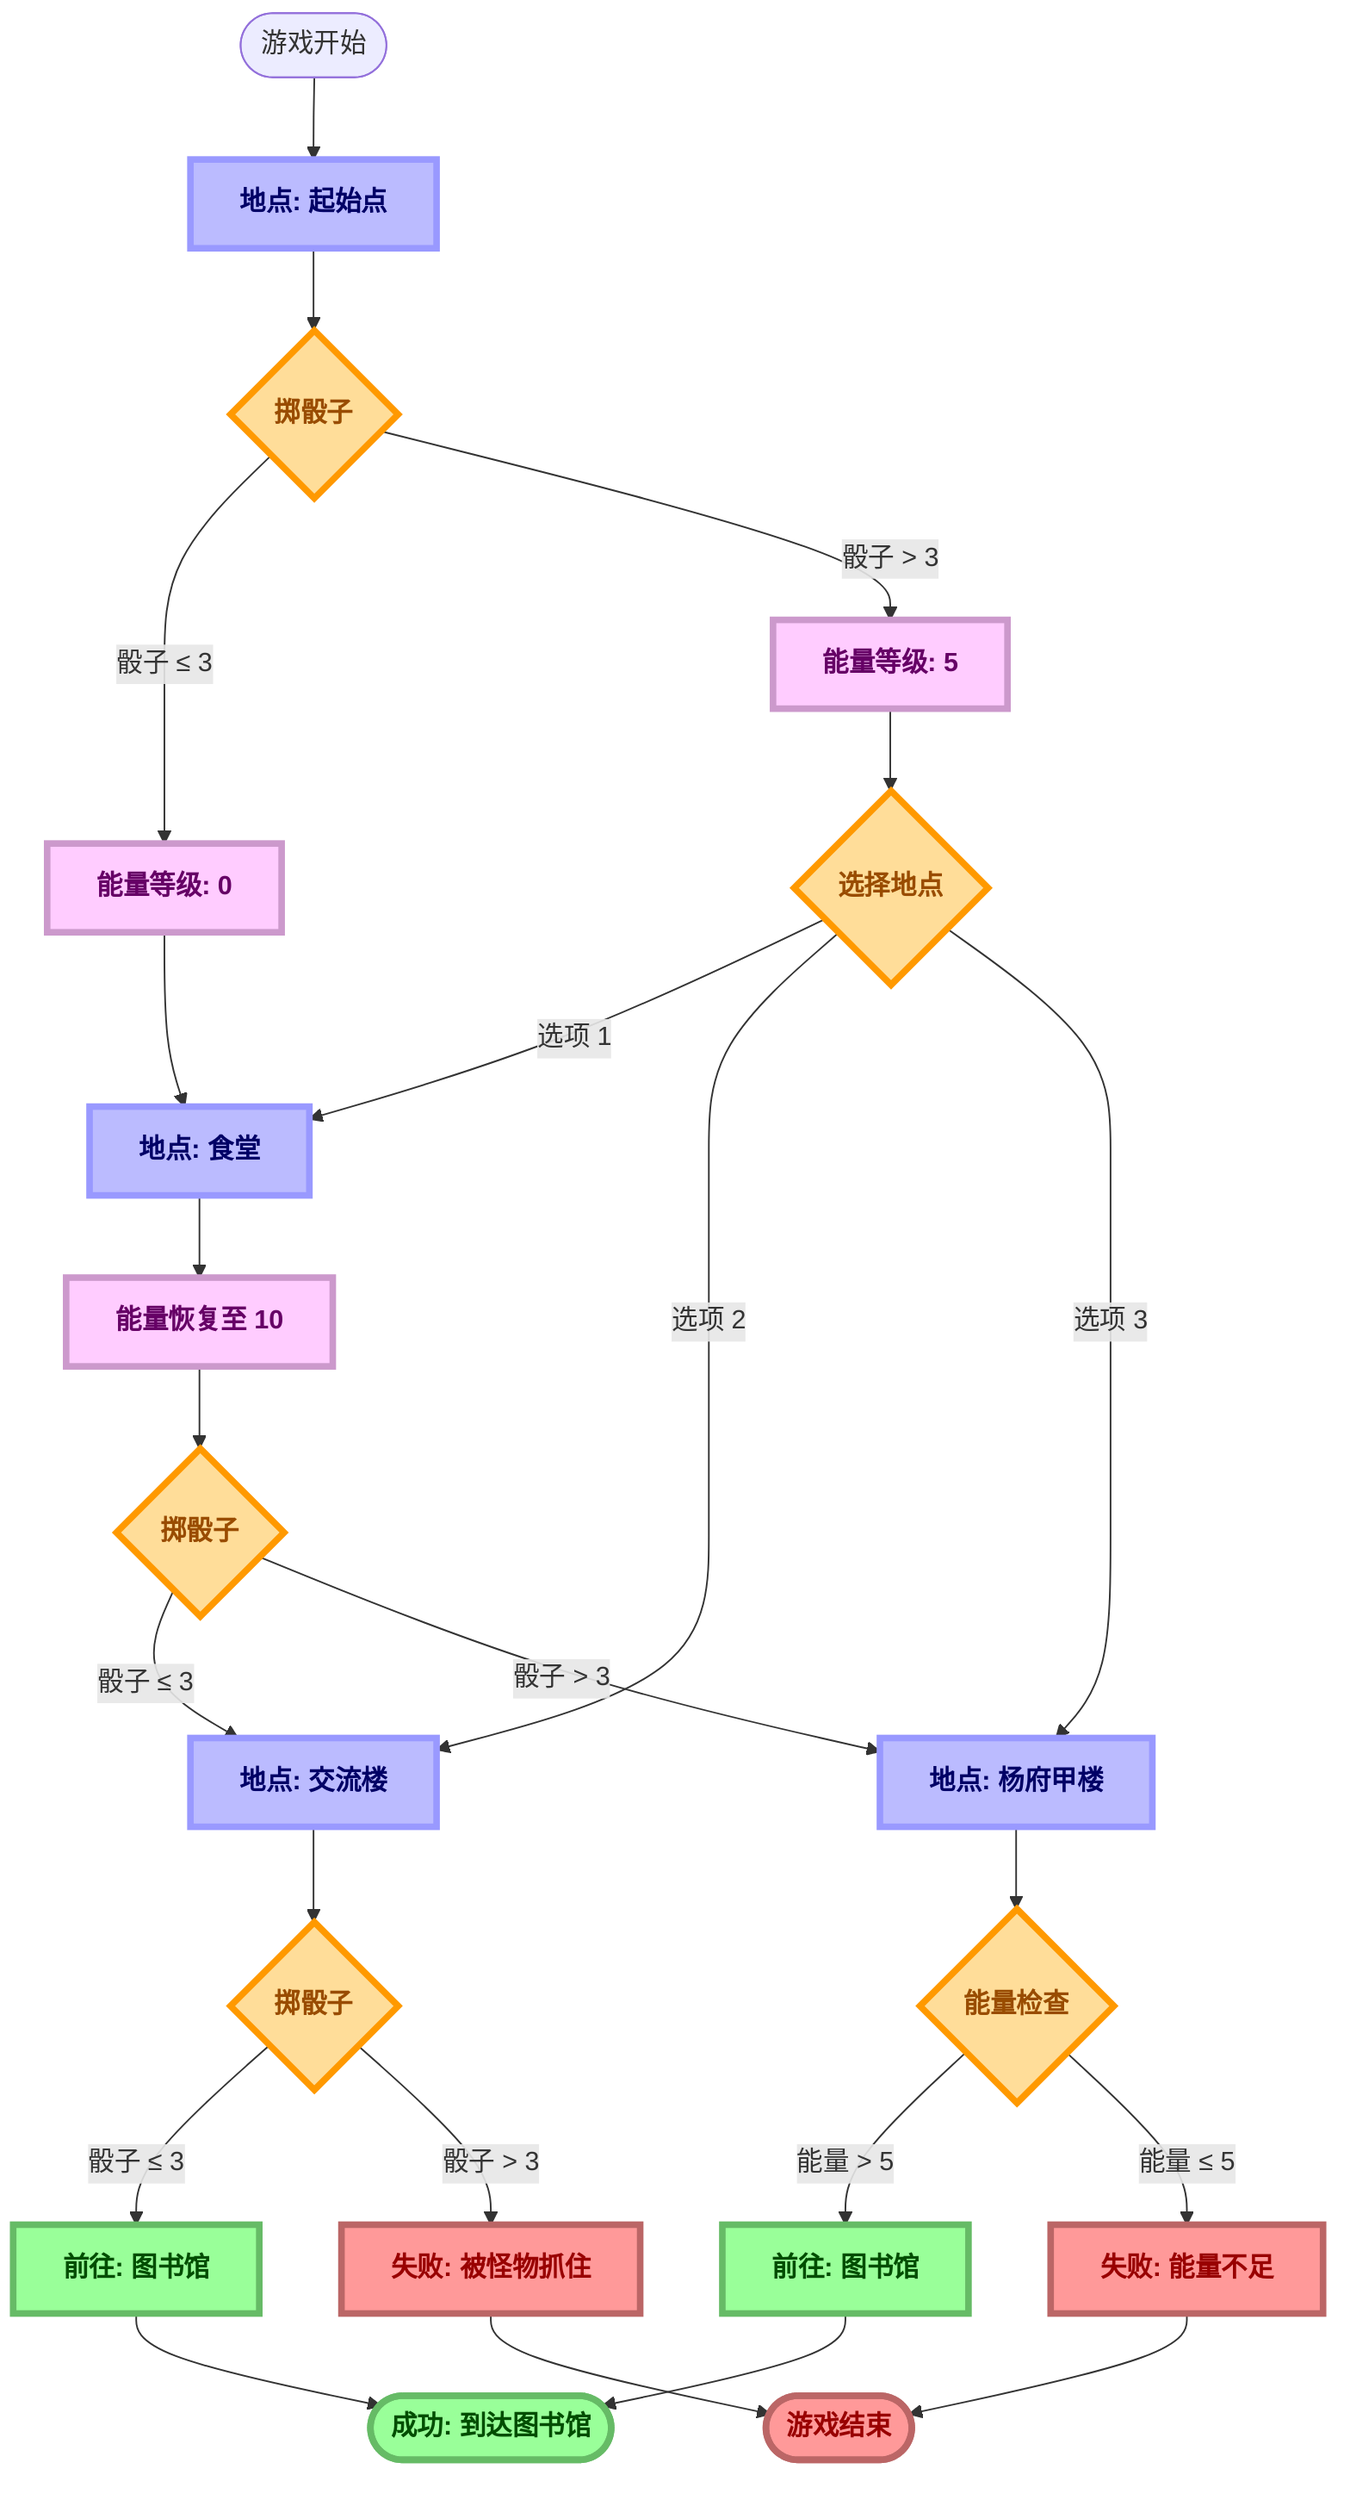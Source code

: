 flowchart TD
    Start([游戏开始]) --> Hotel[地点: 起始点]
    
    %% 从起始点的决策路径
    Hotel --> DiceH{掷骰子}
    
    %% 骰子结果小于等于3
    DiceH -->|骰子 ≤ 3| LowRollH[能量等级: 0]
    LowRollH --> Canteen[地点: 食堂]
    
    %% 骰子结果大于3
    DiceH -->|骰子 > 3| HighRollH[能量等级: 5]
    HighRollH --> ChoiceH{选择地点}
    ChoiceH -->|选项 1| Canteen
    ChoiceH -->|选项 2| CompBuild[地点: 交流楼]
    ChoiceH -->|选项 3| ExBuild[地点: 杨府甲楼]
    
    %% 从食堂出发的路径
    Canteen --> EnergyRestore[能量恢复至 10]
    EnergyRestore --> DiceC{掷骰子}
    
    %% 食堂骰子结果
    DiceC -->|骰子 ≤ 3| CompBuild
    DiceC -->|骰子 > 3| ExBuild
    
    %% 从交流楼出发的路径
    CompBuild --> DiceComp{掷骰子}
    DiceComp -->|骰子 ≤ 3| LibrarySuccessA[前往: 图书馆]
    DiceComp -->|骰子 > 3| FailA[失败: 被怪物抓住]
    
    %% 从杨府甲楼出发的路径 - 直接从起始点
    ExBuild --> EnergyCheck{能量检查}
    EnergyCheck -->|能量 > 5| LibrarySuccessB[前往: 图书馆]
    EnergyCheck -->|能量 ≤ 5| FailB[失败: 能量不足]
    
    %% 成功路径在图书馆汇合
    LibrarySuccessA --> Library([成功: 到达图书馆])
    LibrarySuccessB --> Library
    
    %% 失败路径
    FailA --> GameOver([游戏结束])
    FailB --> GameOver
    
    %% 路径标记和颜色
    classDef success fill:#9f9,stroke:#6b6,stroke-width:4px,color:#004d00,font-weight:bold;
    classDef failure fill:#f99,stroke:#b66,stroke-width:4px,color:#990000,font-weight:bold;
    classDef location fill:#bbf,stroke:#99f,stroke-width:4px,color:#000066,font-weight:bold;
    classDef decision fill:#fd9,stroke:#f90,stroke-width:4px,color:#994c00,font-weight:bold;
    classDef energy fill:#fcf,stroke:#c9c,stroke-width:4px,color:#660066,font-weight:bold;
    
    class LibrarySuccessA,LibrarySuccessB,Library success;
    class FailA,FailB,GameOver failure;
    class Hotel,Canteen,CompBuild,ExBuild location;
    class DiceH,DiceC,DiceComp,ChoiceH,EnergyCheck decision;
    class LowRollH,HighRollH,EnergyRestore energy;